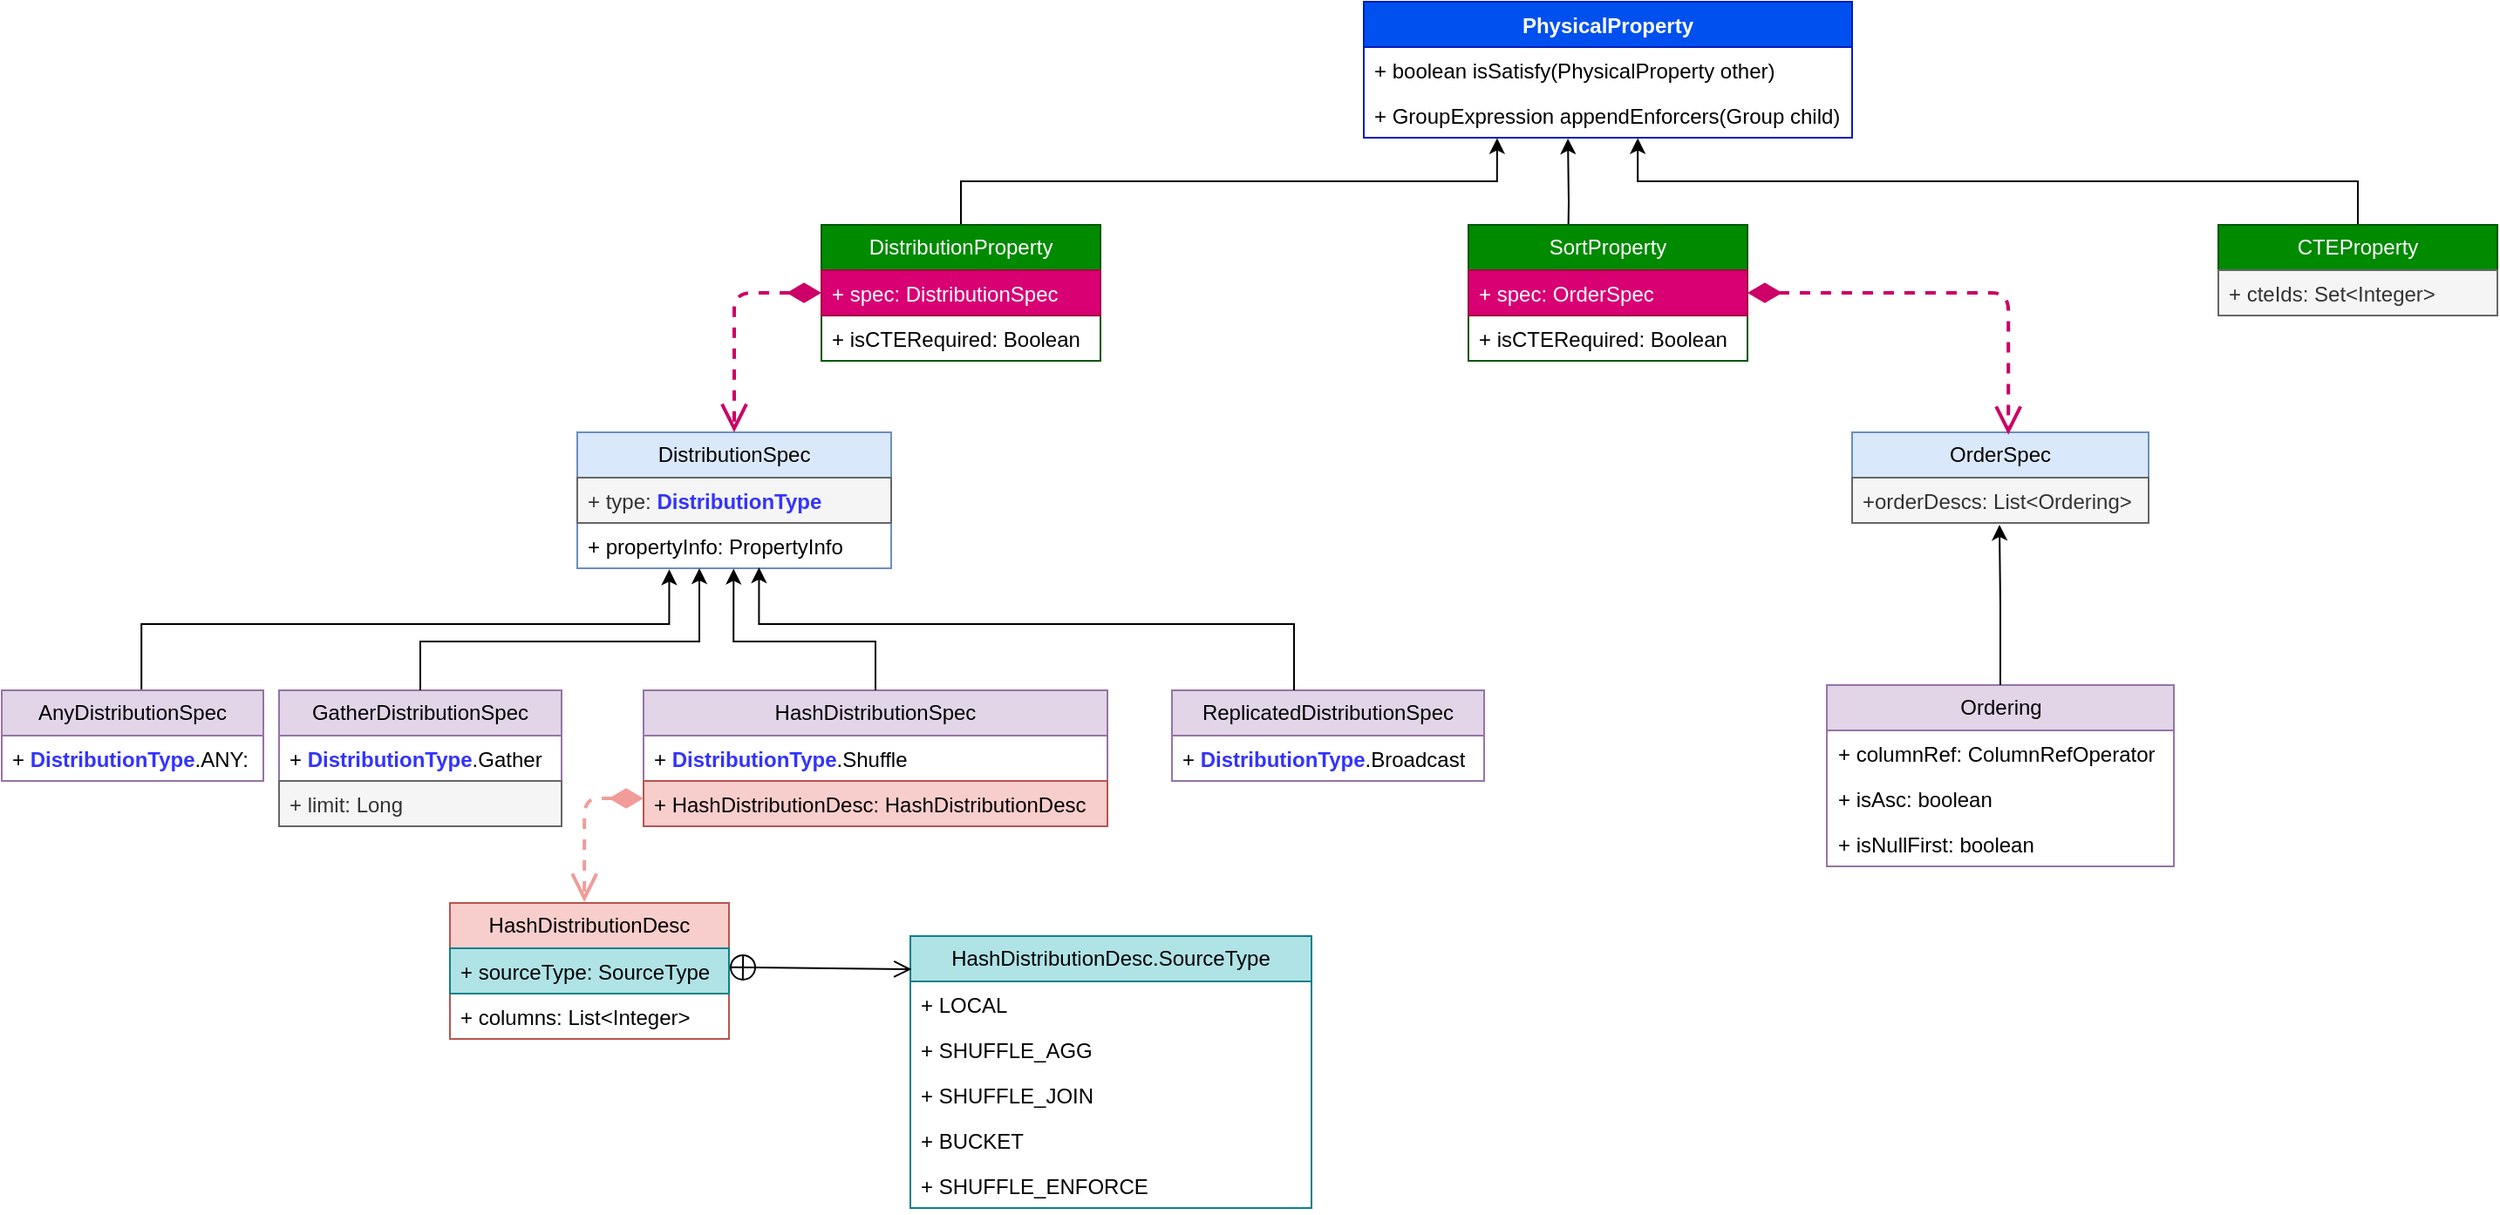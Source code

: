 <mxfile version="22.0.6" type="device">
  <diagram name="第 1 页" id="4R6DWM8a-jUx7wCUBCxM">
    <mxGraphModel dx="1735" dy="1178" grid="1" gridSize="10" guides="1" tooltips="1" connect="1" arrows="1" fold="1" page="1" pageScale="1" pageWidth="827" pageHeight="1169" math="0" shadow="0">
      <root>
        <mxCell id="0" />
        <mxCell id="1" parent="0" />
        <mxCell id="JASLSfP3Me-1BCeENSN9-1" value="DistributionSpec" style="swimlane;fontStyle=0;childLayout=stackLayout;horizontal=1;startSize=26;fillColor=#dae8fc;horizontalStack=0;resizeParent=1;resizeParentMax=0;resizeLast=0;collapsible=1;marginBottom=0;whiteSpace=wrap;html=1;strokeColor=#6c8ebf;" parent="1" vertex="1">
          <mxGeometry x="450" y="440" width="180" height="78" as="geometry" />
        </mxCell>
        <mxCell id="JASLSfP3Me-1BCeENSN9-2" value="+ type:&amp;nbsp;&lt;b style=&quot;border-color: var(--border-color); color: rgb(0, 0, 0);&quot;&gt;&lt;font style=&quot;border-color: var(--border-color);&quot; color=&quot;#3333ff&quot;&gt;DistributionType&lt;/font&gt;&lt;/b&gt;" style="text;strokeColor=#666666;fillColor=#f5f5f5;align=left;verticalAlign=top;spacingLeft=4;spacingRight=4;overflow=hidden;rotatable=0;points=[[0,0.5],[1,0.5]];portConstraint=eastwest;whiteSpace=wrap;html=1;fontColor=#333333;" parent="JASLSfP3Me-1BCeENSN9-1" vertex="1">
          <mxGeometry y="26" width="180" height="26" as="geometry" />
        </mxCell>
        <mxCell id="JASLSfP3Me-1BCeENSN9-3" value="+ propertyInfo: PropertyInfo" style="text;align=left;verticalAlign=top;spacingLeft=4;spacingRight=4;overflow=hidden;rotatable=0;points=[[0,0.5],[1,0.5]];portConstraint=eastwest;whiteSpace=wrap;html=1;" parent="JASLSfP3Me-1BCeENSN9-1" vertex="1">
          <mxGeometry y="52" width="180" height="26" as="geometry" />
        </mxCell>
        <mxCell id="JASLSfP3Me-1BCeENSN9-5" value="AnyDistributionSpec" style="swimlane;fontStyle=0;childLayout=stackLayout;horizontal=1;startSize=26;fillColor=#e1d5e7;horizontalStack=0;resizeParent=1;resizeParentMax=0;resizeLast=0;collapsible=1;marginBottom=0;whiteSpace=wrap;html=1;strokeColor=#9673a6;" parent="1" vertex="1">
          <mxGeometry x="120" y="588" width="150" height="52" as="geometry" />
        </mxCell>
        <mxCell id="JASLSfP3Me-1BCeENSN9-6" value="+ &lt;b&gt;&lt;font color=&quot;#3333ff&quot;&gt;DistributionType&lt;/font&gt;&lt;/b&gt;.ANY&lt;span style=&quot;background-color: initial;&quot;&gt;:&lt;/span&gt;" style="text;strokeColor=none;fillColor=none;align=left;verticalAlign=top;spacingLeft=4;spacingRight=4;overflow=hidden;rotatable=0;points=[[0,0.5],[1,0.5]];portConstraint=eastwest;whiteSpace=wrap;html=1;" parent="JASLSfP3Me-1BCeENSN9-5" vertex="1">
          <mxGeometry y="26" width="150" height="26" as="geometry" />
        </mxCell>
        <mxCell id="JASLSfP3Me-1BCeENSN9-8" value="GatherDistributionSpec" style="swimlane;fontStyle=0;childLayout=stackLayout;horizontal=1;startSize=26;fillColor=#e1d5e7;horizontalStack=0;resizeParent=1;resizeParentMax=0;resizeLast=0;collapsible=1;marginBottom=0;whiteSpace=wrap;html=1;strokeColor=#9673a6;" parent="1" vertex="1">
          <mxGeometry x="279" y="588" width="162" height="78" as="geometry" />
        </mxCell>
        <mxCell id="JASLSfP3Me-1BCeENSN9-9" value="+&amp;nbsp;&lt;b style=&quot;border-color: var(--border-color);&quot;&gt;&lt;font style=&quot;border-color: var(--border-color);&quot; color=&quot;#3333ff&quot;&gt;DistributionType&lt;/font&gt;&lt;/b&gt;.Gather" style="text;strokeColor=none;fillColor=none;align=left;verticalAlign=top;spacingLeft=4;spacingRight=4;overflow=hidden;rotatable=0;points=[[0,0.5],[1,0.5]];portConstraint=eastwest;whiteSpace=wrap;html=1;" parent="JASLSfP3Me-1BCeENSN9-8" vertex="1">
          <mxGeometry y="26" width="162" height="26" as="geometry" />
        </mxCell>
        <mxCell id="JASLSfP3Me-1BCeENSN9-20" value="+ limit: Long" style="text;strokeColor=#666666;fillColor=#f5f5f5;align=left;verticalAlign=top;spacingLeft=4;spacingRight=4;overflow=hidden;rotatable=0;points=[[0,0.5],[1,0.5]];portConstraint=eastwest;whiteSpace=wrap;html=1;fontColor=#333333;" parent="JASLSfP3Me-1BCeENSN9-8" vertex="1">
          <mxGeometry y="52" width="162" height="26" as="geometry" />
        </mxCell>
        <mxCell id="JASLSfP3Me-1BCeENSN9-10" value="HashDistributionSpec" style="swimlane;fontStyle=0;childLayout=stackLayout;horizontal=1;startSize=26;fillColor=#e1d5e7;horizontalStack=0;resizeParent=1;resizeParentMax=0;resizeLast=0;collapsible=1;marginBottom=0;whiteSpace=wrap;html=1;strokeColor=#9673a6;" parent="1" vertex="1">
          <mxGeometry x="488" y="588" width="266" height="78" as="geometry" />
        </mxCell>
        <mxCell id="JASLSfP3Me-1BCeENSN9-11" value="+&amp;nbsp;&lt;b style=&quot;border-color: var(--border-color);&quot;&gt;&lt;font style=&quot;border-color: var(--border-color);&quot; color=&quot;#3333ff&quot;&gt;DistributionType&lt;/font&gt;&lt;/b&gt;.Shuffle" style="text;strokeColor=none;fillColor=none;align=left;verticalAlign=top;spacingLeft=4;spacingRight=4;overflow=hidden;rotatable=0;points=[[0,0.5],[1,0.5]];portConstraint=eastwest;whiteSpace=wrap;html=1;" parent="JASLSfP3Me-1BCeENSN9-10" vertex="1">
          <mxGeometry y="26" width="266" height="26" as="geometry" />
        </mxCell>
        <mxCell id="JASLSfP3Me-1BCeENSN9-19" value="+ HashDistributionDesc:&amp;nbsp;HashDistributionDesc" style="text;strokeColor=#b85450;fillColor=#f8cecc;align=left;verticalAlign=top;spacingLeft=4;spacingRight=4;overflow=hidden;rotatable=0;points=[[0,0.5],[1,0.5]];portConstraint=eastwest;whiteSpace=wrap;html=1;" parent="JASLSfP3Me-1BCeENSN9-10" vertex="1">
          <mxGeometry y="52" width="266" height="26" as="geometry" />
        </mxCell>
        <mxCell id="JASLSfP3Me-1BCeENSN9-12" value="ReplicatedDistributionSpec" style="swimlane;fontStyle=0;childLayout=stackLayout;horizontal=1;startSize=26;fillColor=#e1d5e7;horizontalStack=0;resizeParent=1;resizeParentMax=0;resizeLast=0;collapsible=1;marginBottom=0;whiteSpace=wrap;html=1;strokeColor=#9673a6;" parent="1" vertex="1">
          <mxGeometry x="791" y="588" width="179" height="52" as="geometry" />
        </mxCell>
        <mxCell id="JASLSfP3Me-1BCeENSN9-13" value="+&amp;nbsp;&lt;b style=&quot;border-color: var(--border-color);&quot;&gt;&lt;font style=&quot;border-color: var(--border-color);&quot; color=&quot;#3333ff&quot;&gt;DistributionType&lt;/font&gt;&lt;/b&gt;.Broadcast" style="text;strokeColor=none;fillColor=none;align=left;verticalAlign=top;spacingLeft=4;spacingRight=4;overflow=hidden;rotatable=0;points=[[0,0.5],[1,0.5]];portConstraint=eastwest;whiteSpace=wrap;html=1;" parent="JASLSfP3Me-1BCeENSN9-12" vertex="1">
          <mxGeometry y="26" width="179" height="26" as="geometry" />
        </mxCell>
        <mxCell id="JASLSfP3Me-1BCeENSN9-15" style="edgeStyle=orthogonalEdgeStyle;rounded=0;orthogonalLoop=1;jettySize=auto;html=1;exitX=0.534;exitY=-0.009;exitDx=0;exitDy=0;exitPerimeter=0;entryX=0.293;entryY=1.025;entryDx=0;entryDy=0;entryPerimeter=0;" parent="1" source="JASLSfP3Me-1BCeENSN9-5" target="JASLSfP3Me-1BCeENSN9-3" edge="1">
          <mxGeometry relative="1" as="geometry">
            <mxPoint x="220" y="549.66" as="sourcePoint" />
            <mxPoint x="503" y="490" as="targetPoint" />
            <Array as="points">
              <mxPoint x="200" y="550" />
              <mxPoint x="503" y="550" />
            </Array>
          </mxGeometry>
        </mxCell>
        <mxCell id="JASLSfP3Me-1BCeENSN9-16" style="edgeStyle=orthogonalEdgeStyle;rounded=0;orthogonalLoop=1;jettySize=auto;html=1;exitX=0.5;exitY=0;exitDx=0;exitDy=0;" parent="1" source="JASLSfP3Me-1BCeENSN9-8" target="JASLSfP3Me-1BCeENSN9-3" edge="1">
          <mxGeometry relative="1" as="geometry">
            <Array as="points">
              <mxPoint x="360" y="560" />
              <mxPoint x="520" y="560" />
            </Array>
          </mxGeometry>
        </mxCell>
        <mxCell id="JASLSfP3Me-1BCeENSN9-17" style="edgeStyle=orthogonalEdgeStyle;rounded=0;orthogonalLoop=1;jettySize=auto;html=1;exitX=0.5;exitY=0;exitDx=0;exitDy=0;entryX=0.498;entryY=1.008;entryDx=0;entryDy=0;entryPerimeter=0;" parent="1" source="JASLSfP3Me-1BCeENSN9-10" target="JASLSfP3Me-1BCeENSN9-3" edge="1">
          <mxGeometry relative="1" as="geometry">
            <Array as="points">
              <mxPoint x="621" y="560" />
              <mxPoint x="540" y="560" />
            </Array>
          </mxGeometry>
        </mxCell>
        <mxCell id="JASLSfP3Me-1BCeENSN9-18" style="edgeStyle=orthogonalEdgeStyle;rounded=0;orthogonalLoop=1;jettySize=auto;html=1;entryX=0.579;entryY=0.979;entryDx=0;entryDy=0;entryPerimeter=0;" parent="1" source="JASLSfP3Me-1BCeENSN9-12" target="JASLSfP3Me-1BCeENSN9-3" edge="1">
          <mxGeometry relative="1" as="geometry">
            <mxPoint x="845.0" y="548" as="sourcePoint" />
            <mxPoint x="554" y="490" as="targetPoint" />
            <Array as="points">
              <mxPoint x="861" y="550" />
              <mxPoint x="554" y="550" />
            </Array>
          </mxGeometry>
        </mxCell>
        <mxCell id="JASLSfP3Me-1BCeENSN9-21" value="HashDistributionDesc" style="swimlane;fontStyle=0;childLayout=stackLayout;horizontal=1;startSize=26;fillColor=#f8cecc;horizontalStack=0;resizeParent=1;resizeParentMax=0;resizeLast=0;collapsible=1;marginBottom=0;whiteSpace=wrap;html=1;strokeColor=#b85450;" parent="1" vertex="1">
          <mxGeometry x="377" y="710" width="160" height="78" as="geometry" />
        </mxCell>
        <mxCell id="JASLSfP3Me-1BCeENSN9-22" value="+ sourceType: SourceType" style="text;strokeColor=#0e8088;fillColor=#b0e3e6;align=left;verticalAlign=top;spacingLeft=4;spacingRight=4;overflow=hidden;rotatable=0;points=[[0,0.5],[1,0.5]];portConstraint=eastwest;whiteSpace=wrap;html=1;" parent="JASLSfP3Me-1BCeENSN9-21" vertex="1">
          <mxGeometry y="26" width="160" height="26" as="geometry" />
        </mxCell>
        <mxCell id="JASLSfP3Me-1BCeENSN9-23" value="+ columns: List&amp;lt;Integer&amp;gt;" style="text;strokeColor=none;fillColor=none;align=left;verticalAlign=top;spacingLeft=4;spacingRight=4;overflow=hidden;rotatable=0;points=[[0,0.5],[1,0.5]];portConstraint=eastwest;whiteSpace=wrap;html=1;" parent="JASLSfP3Me-1BCeENSN9-21" vertex="1">
          <mxGeometry y="52" width="160" height="26" as="geometry" />
        </mxCell>
        <mxCell id="JASLSfP3Me-1BCeENSN9-24" value="HashDistributionDesc.SourceType" style="swimlane;fontStyle=0;childLayout=stackLayout;horizontal=1;startSize=26;fillColor=#b0e3e6;horizontalStack=0;resizeParent=1;resizeParentMax=0;resizeLast=0;collapsible=1;marginBottom=0;whiteSpace=wrap;html=1;strokeColor=#0e8088;" parent="1" vertex="1">
          <mxGeometry x="641" y="729" width="230" height="156" as="geometry" />
        </mxCell>
        <mxCell id="JASLSfP3Me-1BCeENSN9-25" value="+ LOCAL" style="text;strokeColor=none;fillColor=none;align=left;verticalAlign=top;spacingLeft=4;spacingRight=4;overflow=hidden;rotatable=0;points=[[0,0.5],[1,0.5]];portConstraint=eastwest;whiteSpace=wrap;html=1;" parent="JASLSfP3Me-1BCeENSN9-24" vertex="1">
          <mxGeometry y="26" width="230" height="26" as="geometry" />
        </mxCell>
        <mxCell id="JASLSfP3Me-1BCeENSN9-26" value="+ SHUFFLE_AGG" style="text;strokeColor=none;fillColor=none;align=left;verticalAlign=top;spacingLeft=4;spacingRight=4;overflow=hidden;rotatable=0;points=[[0,0.5],[1,0.5]];portConstraint=eastwest;whiteSpace=wrap;html=1;" parent="JASLSfP3Me-1BCeENSN9-24" vertex="1">
          <mxGeometry y="52" width="230" height="26" as="geometry" />
        </mxCell>
        <mxCell id="JASLSfP3Me-1BCeENSN9-27" value="+ SHUFFLE_JOIN" style="text;strokeColor=none;fillColor=none;align=left;verticalAlign=top;spacingLeft=4;spacingRight=4;overflow=hidden;rotatable=0;points=[[0,0.5],[1,0.5]];portConstraint=eastwest;whiteSpace=wrap;html=1;" parent="JASLSfP3Me-1BCeENSN9-24" vertex="1">
          <mxGeometry y="78" width="230" height="26" as="geometry" />
        </mxCell>
        <mxCell id="JASLSfP3Me-1BCeENSN9-28" value="+ BUCKET" style="text;strokeColor=none;fillColor=none;align=left;verticalAlign=top;spacingLeft=4;spacingRight=4;overflow=hidden;rotatable=0;points=[[0,0.5],[1,0.5]];portConstraint=eastwest;whiteSpace=wrap;html=1;" parent="JASLSfP3Me-1BCeENSN9-24" vertex="1">
          <mxGeometry y="104" width="230" height="26" as="geometry" />
        </mxCell>
        <mxCell id="JASLSfP3Me-1BCeENSN9-29" value="+ SHUFFLE_ENFORCE" style="text;strokeColor=none;fillColor=none;align=left;verticalAlign=top;spacingLeft=4;spacingRight=4;overflow=hidden;rotatable=0;points=[[0,0.5],[1,0.5]];portConstraint=eastwest;whiteSpace=wrap;html=1;" parent="JASLSfP3Me-1BCeENSN9-24" vertex="1">
          <mxGeometry y="130" width="230" height="26" as="geometry" />
        </mxCell>
        <mxCell id="3f905-TFHHiZuMLbh7fx-21" style="edgeStyle=orthogonalEdgeStyle;rounded=0;orthogonalLoop=1;jettySize=auto;html=1;exitX=0.5;exitY=0;exitDx=0;exitDy=0;entryX=0.273;entryY=1.01;entryDx=0;entryDy=0;entryPerimeter=0;" parent="1" source="3f905-TFHHiZuMLbh7fx-1" target="JUHThDyJ2dDvhAvgO9Sn-14" edge="1">
          <mxGeometry relative="1" as="geometry">
            <mxPoint x="978" y="280" as="targetPoint" />
          </mxGeometry>
        </mxCell>
        <mxCell id="3f905-TFHHiZuMLbh7fx-1" value="DistributionProperty" style="swimlane;fontStyle=0;childLayout=stackLayout;horizontal=1;startSize=26;fillColor=#008a00;horizontalStack=0;resizeParent=1;resizeParentMax=0;resizeLast=0;collapsible=1;marginBottom=0;whiteSpace=wrap;html=1;strokeColor=#005700;fontColor=#ffffff;" parent="1" vertex="1">
          <mxGeometry x="590" y="321" width="160" height="78" as="geometry" />
        </mxCell>
        <mxCell id="3f905-TFHHiZuMLbh7fx-2" value="+&amp;nbsp;spec&lt;span style=&quot;background-color: initial;&quot;&gt;:&amp;nbsp;&lt;/span&gt;DistributionSpec" style="text;strokeColor=#A50040;fillColor=#d80073;align=left;verticalAlign=top;spacingLeft=4;spacingRight=4;overflow=hidden;rotatable=0;points=[[0,0.5],[1,0.5]];portConstraint=eastwest;whiteSpace=wrap;html=1;fontColor=#ffffff;" parent="3f905-TFHHiZuMLbh7fx-1" vertex="1">
          <mxGeometry y="26" width="160" height="26" as="geometry" />
        </mxCell>
        <mxCell id="3f905-TFHHiZuMLbh7fx-3" value="+&amp;nbsp;isCTERequired&lt;span style=&quot;background-color: initial;&quot;&gt;: Boolean&lt;/span&gt;" style="text;strokeColor=none;fillColor=none;align=left;verticalAlign=top;spacingLeft=4;spacingRight=4;overflow=hidden;rotatable=0;points=[[0,0.5],[1,0.5]];portConstraint=eastwest;whiteSpace=wrap;html=1;" parent="3f905-TFHHiZuMLbh7fx-1" vertex="1">
          <mxGeometry y="52" width="160" height="26" as="geometry" />
        </mxCell>
        <mxCell id="3f905-TFHHiZuMLbh7fx-22" style="edgeStyle=orthogonalEdgeStyle;rounded=0;orthogonalLoop=1;jettySize=auto;html=1;exitX=0.5;exitY=0;exitDx=0;exitDy=0;entryX=0.418;entryY=1.018;entryDx=0;entryDy=0;entryPerimeter=0;" parent="1" target="JUHThDyJ2dDvhAvgO9Sn-14" edge="1">
          <mxGeometry relative="1" as="geometry">
            <mxPoint x="1018" y="345" as="sourcePoint" />
            <mxPoint x="1018" y="280" as="targetPoint" />
          </mxGeometry>
        </mxCell>
        <mxCell id="3f905-TFHHiZuMLbh7fx-14" value="SortProperty" style="swimlane;fontStyle=0;childLayout=stackLayout;horizontal=1;startSize=26;fillColor=#008a00;horizontalStack=0;resizeParent=1;resizeParentMax=0;resizeLast=0;collapsible=1;marginBottom=0;whiteSpace=wrap;html=1;strokeColor=#005700;fontColor=#ffffff;" parent="1" vertex="1">
          <mxGeometry x="961" y="321" width="160" height="78" as="geometry" />
        </mxCell>
        <mxCell id="3f905-TFHHiZuMLbh7fx-15" value="+&amp;nbsp;spec&lt;span style=&quot;background-color: initial;&quot;&gt;: OrderSpec&lt;/span&gt;" style="text;strokeColor=#A50040;fillColor=#d80073;align=left;verticalAlign=top;spacingLeft=4;spacingRight=4;overflow=hidden;rotatable=0;points=[[0,0.5],[1,0.5]];portConstraint=eastwest;whiteSpace=wrap;html=1;fontColor=#ffffff;" parent="3f905-TFHHiZuMLbh7fx-14" vertex="1">
          <mxGeometry y="26" width="160" height="26" as="geometry" />
        </mxCell>
        <mxCell id="3f905-TFHHiZuMLbh7fx-16" value="+&amp;nbsp;isCTERequired&lt;span style=&quot;background-color: initial;&quot;&gt;: Boolean&lt;/span&gt;" style="text;strokeColor=none;fillColor=none;align=left;verticalAlign=top;spacingLeft=4;spacingRight=4;overflow=hidden;rotatable=0;points=[[0,0.5],[1,0.5]];portConstraint=eastwest;whiteSpace=wrap;html=1;" parent="3f905-TFHHiZuMLbh7fx-14" vertex="1">
          <mxGeometry y="52" width="160" height="26" as="geometry" />
        </mxCell>
        <mxCell id="3f905-TFHHiZuMLbh7fx-23" style="edgeStyle=orthogonalEdgeStyle;rounded=0;orthogonalLoop=1;jettySize=auto;html=1;exitX=0.5;exitY=0;exitDx=0;exitDy=0;entryX=0.561;entryY=1.01;entryDx=0;entryDy=0;entryPerimeter=0;" parent="1" source="3f905-TFHHiZuMLbh7fx-18" target="JUHThDyJ2dDvhAvgO9Sn-14" edge="1">
          <mxGeometry relative="1" as="geometry">
            <mxPoint x="1058" y="280" as="targetPoint" />
          </mxGeometry>
        </mxCell>
        <mxCell id="3f905-TFHHiZuMLbh7fx-18" value="CTEProperty" style="swimlane;fontStyle=0;childLayout=stackLayout;horizontal=1;startSize=26;fillColor=#008a00;horizontalStack=0;resizeParent=1;resizeParentMax=0;resizeLast=0;collapsible=1;marginBottom=0;whiteSpace=wrap;html=1;strokeColor=#005700;fontColor=#ffffff;" parent="1" vertex="1">
          <mxGeometry x="1391" y="321" width="160" height="52" as="geometry" />
        </mxCell>
        <mxCell id="3f905-TFHHiZuMLbh7fx-19" value="+&amp;nbsp;cteIds&lt;span style=&quot;background-color: initial;&quot;&gt;: Set&amp;lt;&lt;/span&gt;Integer&amp;gt;" style="text;strokeColor=#666666;fillColor=#f5f5f5;align=left;verticalAlign=top;spacingLeft=4;spacingRight=4;overflow=hidden;rotatable=0;points=[[0,0.5],[1,0.5]];portConstraint=eastwest;whiteSpace=wrap;html=1;fontColor=#333333;" parent="3f905-TFHHiZuMLbh7fx-18" vertex="1">
          <mxGeometry y="26" width="160" height="26" as="geometry" />
        </mxCell>
        <mxCell id="3f905-TFHHiZuMLbh7fx-24" value="" style="endArrow=open;html=1;endSize=12;startArrow=diamondThin;startSize=14;startFill=1;edgeStyle=orthogonalEdgeStyle;align=left;verticalAlign=bottom;rounded=1;dashed=1;strokeColor=#F19C99;strokeWidth=2;entryX=0.513;entryY=-0.007;entryDx=0;entryDy=0;entryPerimeter=0;" parent="1" source="JASLSfP3Me-1BCeENSN9-19" edge="1">
          <mxGeometry x="-1" y="3" relative="1" as="geometry">
            <mxPoint x="484.064" y="649.724" as="sourcePoint" />
            <mxPoint x="454.08" y="709.454" as="targetPoint" />
            <Array as="points">
              <mxPoint x="454" y="650" />
            </Array>
          </mxGeometry>
        </mxCell>
        <mxCell id="3f905-TFHHiZuMLbh7fx-26" value="OrderSpec" style="swimlane;fontStyle=0;childLayout=stackLayout;horizontal=1;startSize=26;fillColor=#dae8fc;horizontalStack=0;resizeParent=1;resizeParentMax=0;resizeLast=0;collapsible=1;marginBottom=0;whiteSpace=wrap;html=1;strokeColor=#6c8ebf;" parent="1" vertex="1">
          <mxGeometry x="1181" y="440" width="170" height="52" as="geometry" />
        </mxCell>
        <mxCell id="3f905-TFHHiZuMLbh7fx-27" value="+orderDescs: List&amp;lt;Ordering&amp;gt;" style="text;strokeColor=#666666;fillColor=#f5f5f5;align=left;verticalAlign=top;spacingLeft=4;spacingRight=4;overflow=hidden;rotatable=0;points=[[0,0.5],[1,0.5]];portConstraint=eastwest;whiteSpace=wrap;html=1;fontColor=#333333;" parent="3f905-TFHHiZuMLbh7fx-26" vertex="1">
          <mxGeometry y="26" width="170" height="26" as="geometry" />
        </mxCell>
        <mxCell id="3f905-TFHHiZuMLbh7fx-30" value="Ordering" style="swimlane;fontStyle=0;childLayout=stackLayout;horizontal=1;startSize=26;fillColor=#e1d5e7;horizontalStack=0;resizeParent=1;resizeParentMax=0;resizeLast=0;collapsible=1;marginBottom=0;whiteSpace=wrap;html=1;strokeColor=#9673a6;" parent="1" vertex="1">
          <mxGeometry x="1166.5" y="585" width="199" height="104" as="geometry" />
        </mxCell>
        <mxCell id="3f905-TFHHiZuMLbh7fx-31" value="+&amp;nbsp;columnRef:&amp;nbsp;ColumnRefOperator" style="text;strokeColor=none;fillColor=none;align=left;verticalAlign=top;spacingLeft=4;spacingRight=4;overflow=hidden;rotatable=0;points=[[0,0.5],[1,0.5]];portConstraint=eastwest;whiteSpace=wrap;html=1;" parent="3f905-TFHHiZuMLbh7fx-30" vertex="1">
          <mxGeometry y="26" width="199" height="26" as="geometry" />
        </mxCell>
        <mxCell id="3f905-TFHHiZuMLbh7fx-33" value="+&amp;nbsp;isAsc&lt;span style=&quot;background-color: initial;&quot;&gt;:&amp;nbsp;&lt;/span&gt;boolean" style="text;strokeColor=none;fillColor=none;align=left;verticalAlign=top;spacingLeft=4;spacingRight=4;overflow=hidden;rotatable=0;points=[[0,0.5],[1,0.5]];portConstraint=eastwest;whiteSpace=wrap;html=1;" parent="3f905-TFHHiZuMLbh7fx-30" vertex="1">
          <mxGeometry y="52" width="199" height="26" as="geometry" />
        </mxCell>
        <mxCell id="3f905-TFHHiZuMLbh7fx-34" value="+&amp;nbsp;isNullFirst&lt;span style=&quot;background-color: initial;&quot;&gt;:&amp;nbsp;&lt;/span&gt;boolean" style="text;strokeColor=none;fillColor=none;align=left;verticalAlign=top;spacingLeft=4;spacingRight=4;overflow=hidden;rotatable=0;points=[[0,0.5],[1,0.5]];portConstraint=eastwest;whiteSpace=wrap;html=1;" parent="3f905-TFHHiZuMLbh7fx-30" vertex="1">
          <mxGeometry y="78" width="199" height="26" as="geometry" />
        </mxCell>
        <mxCell id="3f905-TFHHiZuMLbh7fx-32" style="edgeStyle=orthogonalEdgeStyle;rounded=0;orthogonalLoop=1;jettySize=auto;html=1;exitX=0.5;exitY=0;exitDx=0;exitDy=0;entryX=0.497;entryY=1.04;entryDx=0;entryDy=0;entryPerimeter=0;" parent="1" source="3f905-TFHHiZuMLbh7fx-30" target="3f905-TFHHiZuMLbh7fx-27" edge="1">
          <mxGeometry relative="1" as="geometry" />
        </mxCell>
        <mxCell id="3f905-TFHHiZuMLbh7fx-35" value="" style="endArrow=open;html=1;endSize=12;startArrow=diamondThin;startSize=14;startFill=1;edgeStyle=orthogonalEdgeStyle;align=left;verticalAlign=bottom;rounded=1;entryX=0.527;entryY=0.027;entryDx=0;entryDy=0;entryPerimeter=0;dashed=1;exitX=1;exitY=0.5;exitDx=0;exitDy=0;strokeWidth=2;strokeColor=#CC0066;" parent="1" source="3f905-TFHHiZuMLbh7fx-14" target="3f905-TFHHiZuMLbh7fx-26" edge="1">
          <mxGeometry x="-1" y="3" relative="1" as="geometry">
            <mxPoint x="1121" y="349" as="sourcePoint" />
            <mxPoint x="1281" y="348.5" as="targetPoint" />
          </mxGeometry>
        </mxCell>
        <mxCell id="3f905-TFHHiZuMLbh7fx-37" value="" style="endArrow=open;html=1;endSize=12;startArrow=diamondThin;startSize=14;startFill=1;edgeStyle=orthogonalEdgeStyle;align=left;verticalAlign=bottom;rounded=1;entryX=0.5;entryY=0;entryDx=0;entryDy=0;dashed=1;strokeWidth=2;strokeColor=#CC0066;" parent="1" source="3f905-TFHHiZuMLbh7fx-2" target="JASLSfP3Me-1BCeENSN9-1" edge="1">
          <mxGeometry x="-1" y="3" relative="1" as="geometry">
            <mxPoint x="491" y="362" as="sourcePoint" />
            <mxPoint x="651" y="362" as="targetPoint" />
          </mxGeometry>
        </mxCell>
        <mxCell id="3f905-TFHHiZuMLbh7fx-38" value="" style="endArrow=open;startArrow=circlePlus;endFill=0;startFill=0;endSize=8;html=1;rounded=0;exitX=1;exitY=0.419;exitDx=0;exitDy=0;exitPerimeter=0;entryX=0.003;entryY=0.122;entryDx=0;entryDy=0;entryPerimeter=0;" parent="1" source="JASLSfP3Me-1BCeENSN9-22" target="JASLSfP3Me-1BCeENSN9-24" edge="1">
          <mxGeometry width="160" relative="1" as="geometry">
            <mxPoint x="550" y="740" as="sourcePoint" />
            <mxPoint x="641" y="740" as="targetPoint" />
          </mxGeometry>
        </mxCell>
        <mxCell id="JUHThDyJ2dDvhAvgO9Sn-11" value="PhysicalProperty" style="swimlane;fontStyle=1;align=center;verticalAlign=top;childLayout=stackLayout;horizontal=1;startSize=26;horizontalStack=0;resizeParent=1;resizeParentMax=0;resizeLast=0;collapsible=1;marginBottom=0;whiteSpace=wrap;html=1;fillColor=#0050ef;fontColor=#ffffff;strokeColor=#001DBC;" parent="1" vertex="1">
          <mxGeometry x="901" y="193" width="280" height="78" as="geometry" />
        </mxCell>
        <mxCell id="JUHThDyJ2dDvhAvgO9Sn-12" value="+ boolean&amp;nbsp;isSatisfy(PhysicalProperty other)" style="text;strokeColor=none;fillColor=none;align=left;verticalAlign=top;spacingLeft=4;spacingRight=4;overflow=hidden;rotatable=0;points=[[0,0.5],[1,0.5]];portConstraint=eastwest;whiteSpace=wrap;html=1;" parent="JUHThDyJ2dDvhAvgO9Sn-11" vertex="1">
          <mxGeometry y="26" width="280" height="26" as="geometry" />
        </mxCell>
        <mxCell id="JUHThDyJ2dDvhAvgO9Sn-14" value="+&amp;nbsp;GroupExpression&lt;span style=&quot;background-color: initial;&quot;&gt;&amp;nbsp;&lt;/span&gt;appendEnforcers(Group child)" style="text;strokeColor=none;fillColor=none;align=left;verticalAlign=top;spacingLeft=4;spacingRight=4;overflow=hidden;rotatable=0;points=[[0,0.5],[1,0.5]];portConstraint=eastwest;whiteSpace=wrap;html=1;" parent="JUHThDyJ2dDvhAvgO9Sn-11" vertex="1">
          <mxGeometry y="52" width="280" height="26" as="geometry" />
        </mxCell>
      </root>
    </mxGraphModel>
  </diagram>
</mxfile>
